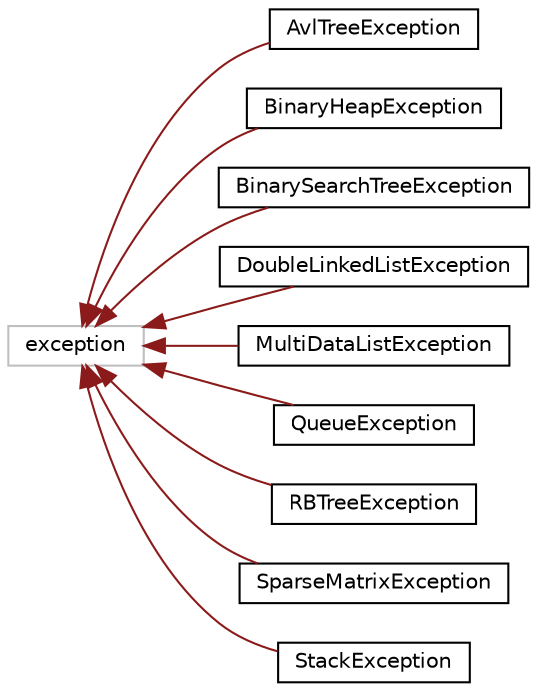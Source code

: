 digraph "Graphical Class Hierarchy"
{
 // LATEX_PDF_SIZE
  edge [fontname="Helvetica",fontsize="10",labelfontname="Helvetica",labelfontsize="10"];
  node [fontname="Helvetica",fontsize="10",shape=record];
  rankdir="LR";
  Node35 [label="exception",height=0.2,width=0.4,color="grey75", fillcolor="white", style="filled",tooltip=" "];
  Node35 -> Node0 [dir="back",color="firebrick4",fontsize="10",style="solid",fontname="Helvetica"];
  Node0 [label="AvlTreeException",height=0.2,width=0.4,color="black", fillcolor="white", style="filled",URL="$class_avl_tree_exception.html",tooltip="Provide for AvlTree throw mechanism."];
  Node35 -> Node37 [dir="back",color="firebrick4",fontsize="10",style="solid",fontname="Helvetica"];
  Node37 [label="BinaryHeapException",height=0.2,width=0.4,color="black", fillcolor="white", style="filled",URL="$class_binary_heap_exception.html",tooltip="Provide for BinaryHeap throw mechanism."];
  Node35 -> Node38 [dir="back",color="firebrick4",fontsize="10",style="solid",fontname="Helvetica"];
  Node38 [label="BinarySearchTreeException",height=0.2,width=0.4,color="black", fillcolor="white", style="filled",URL="$class_binary_search_tree_exception.html",tooltip="Provide for BinarySearchTree throw mechanism."];
  Node35 -> Node39 [dir="back",color="firebrick4",fontsize="10",style="solid",fontname="Helvetica"];
  Node39 [label="DoubleLinkedListException",height=0.2,width=0.4,color="black", fillcolor="white", style="filled",URL="$class_double_linked_list_exception.html",tooltip="Provide for DoubleLinkedList throw mechanism."];
  Node35 -> Node40 [dir="back",color="firebrick4",fontsize="10",style="solid",fontname="Helvetica"];
  Node40 [label="MultiDataListException",height=0.2,width=0.4,color="black", fillcolor="white", style="filled",URL="$class_multi_data_list_exception.html",tooltip="Provide for MultiDataList throw mechanism."];
  Node35 -> Node41 [dir="back",color="firebrick4",fontsize="10",style="solid",fontname="Helvetica"];
  Node41 [label="QueueException",height=0.2,width=0.4,color="black", fillcolor="white", style="filled",URL="$class_queue_exception.html",tooltip="Provide for Queue throw mechanism."];
  Node35 -> Node42 [dir="back",color="firebrick4",fontsize="10",style="solid",fontname="Helvetica"];
  Node42 [label="RBTreeException",height=0.2,width=0.4,color="black", fillcolor="white", style="filled",URL="$class_r_b_tree_exception.html",tooltip="Provide for RBTree throw mechanism."];
  Node35 -> Node43 [dir="back",color="firebrick4",fontsize="10",style="solid",fontname="Helvetica"];
  Node43 [label="SparseMatrixException",height=0.2,width=0.4,color="black", fillcolor="white", style="filled",URL="$class_sparse_matrix_exception.html",tooltip="Provide for SparseMatrix throw mechanism."];
  Node35 -> Node44 [dir="back",color="firebrick4",fontsize="10",style="solid",fontname="Helvetica"];
  Node44 [label="StackException",height=0.2,width=0.4,color="black", fillcolor="white", style="filled",URL="$class_stack_exception.html",tooltip="Provide for Stack throw mechanism."];
}
